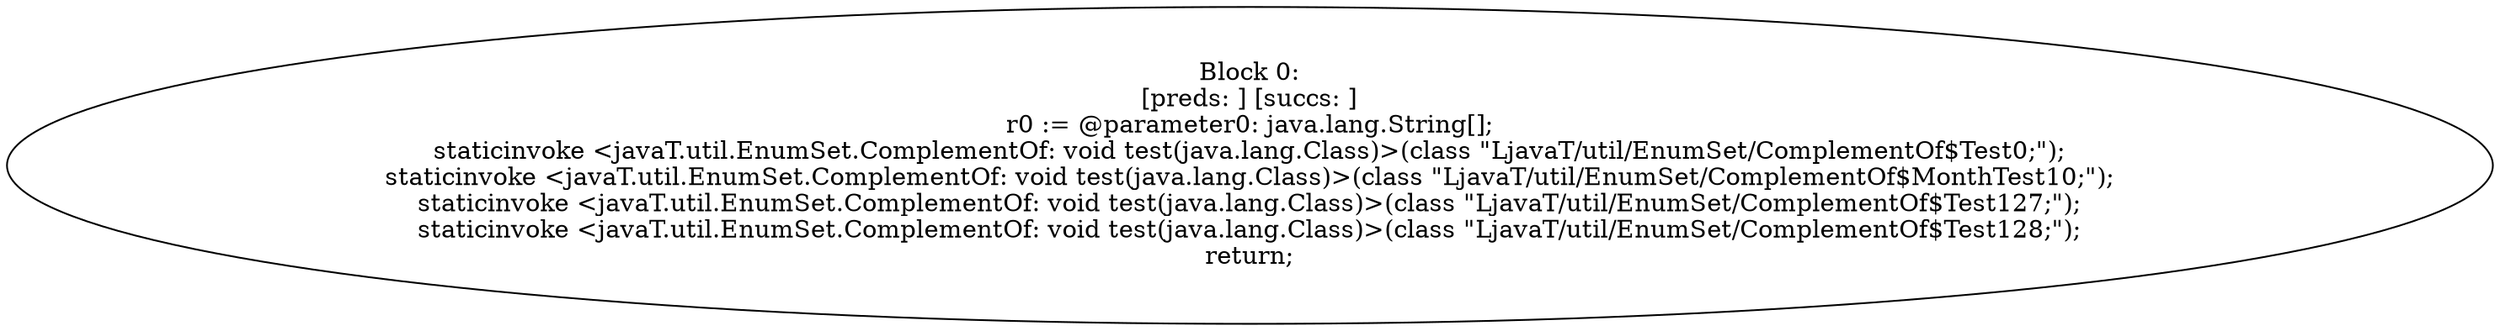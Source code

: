 digraph "unitGraph" {
    "Block 0:
[preds: ] [succs: ]
r0 := @parameter0: java.lang.String[];
staticinvoke <javaT.util.EnumSet.ComplementOf: void test(java.lang.Class)>(class \"LjavaT/util/EnumSet/ComplementOf$Test0;\");
staticinvoke <javaT.util.EnumSet.ComplementOf: void test(java.lang.Class)>(class \"LjavaT/util/EnumSet/ComplementOf$MonthTest10;\");
staticinvoke <javaT.util.EnumSet.ComplementOf: void test(java.lang.Class)>(class \"LjavaT/util/EnumSet/ComplementOf$Test127;\");
staticinvoke <javaT.util.EnumSet.ComplementOf: void test(java.lang.Class)>(class \"LjavaT/util/EnumSet/ComplementOf$Test128;\");
return;
"
}
